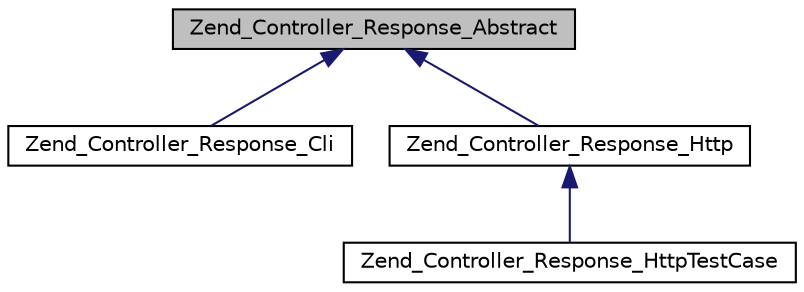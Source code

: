 digraph G
{
  edge [fontname="Helvetica",fontsize="10",labelfontname="Helvetica",labelfontsize="10"];
  node [fontname="Helvetica",fontsize="10",shape=record];
  Node1 [label="Zend_Controller_Response_Abstract",height=0.2,width=0.4,color="black", fillcolor="grey75", style="filled" fontcolor="black"];
  Node1 -> Node2 [dir="back",color="midnightblue",fontsize="10",style="solid",fontname="Helvetica"];
  Node2 [label="Zend_Controller_Response_Cli",height=0.2,width=0.4,color="black", fillcolor="white", style="filled",URL="$class_zend___controller___response___cli.html"];
  Node1 -> Node3 [dir="back",color="midnightblue",fontsize="10",style="solid",fontname="Helvetica"];
  Node3 [label="Zend_Controller_Response_Http",height=0.2,width=0.4,color="black", fillcolor="white", style="filled",URL="$class_zend___controller___response___http.html"];
  Node3 -> Node4 [dir="back",color="midnightblue",fontsize="10",style="solid",fontname="Helvetica"];
  Node4 [label="Zend_Controller_Response_HttpTestCase",height=0.2,width=0.4,color="black", fillcolor="white", style="filled",URL="$class_zend___controller___response___http_test_case.html"];
}
